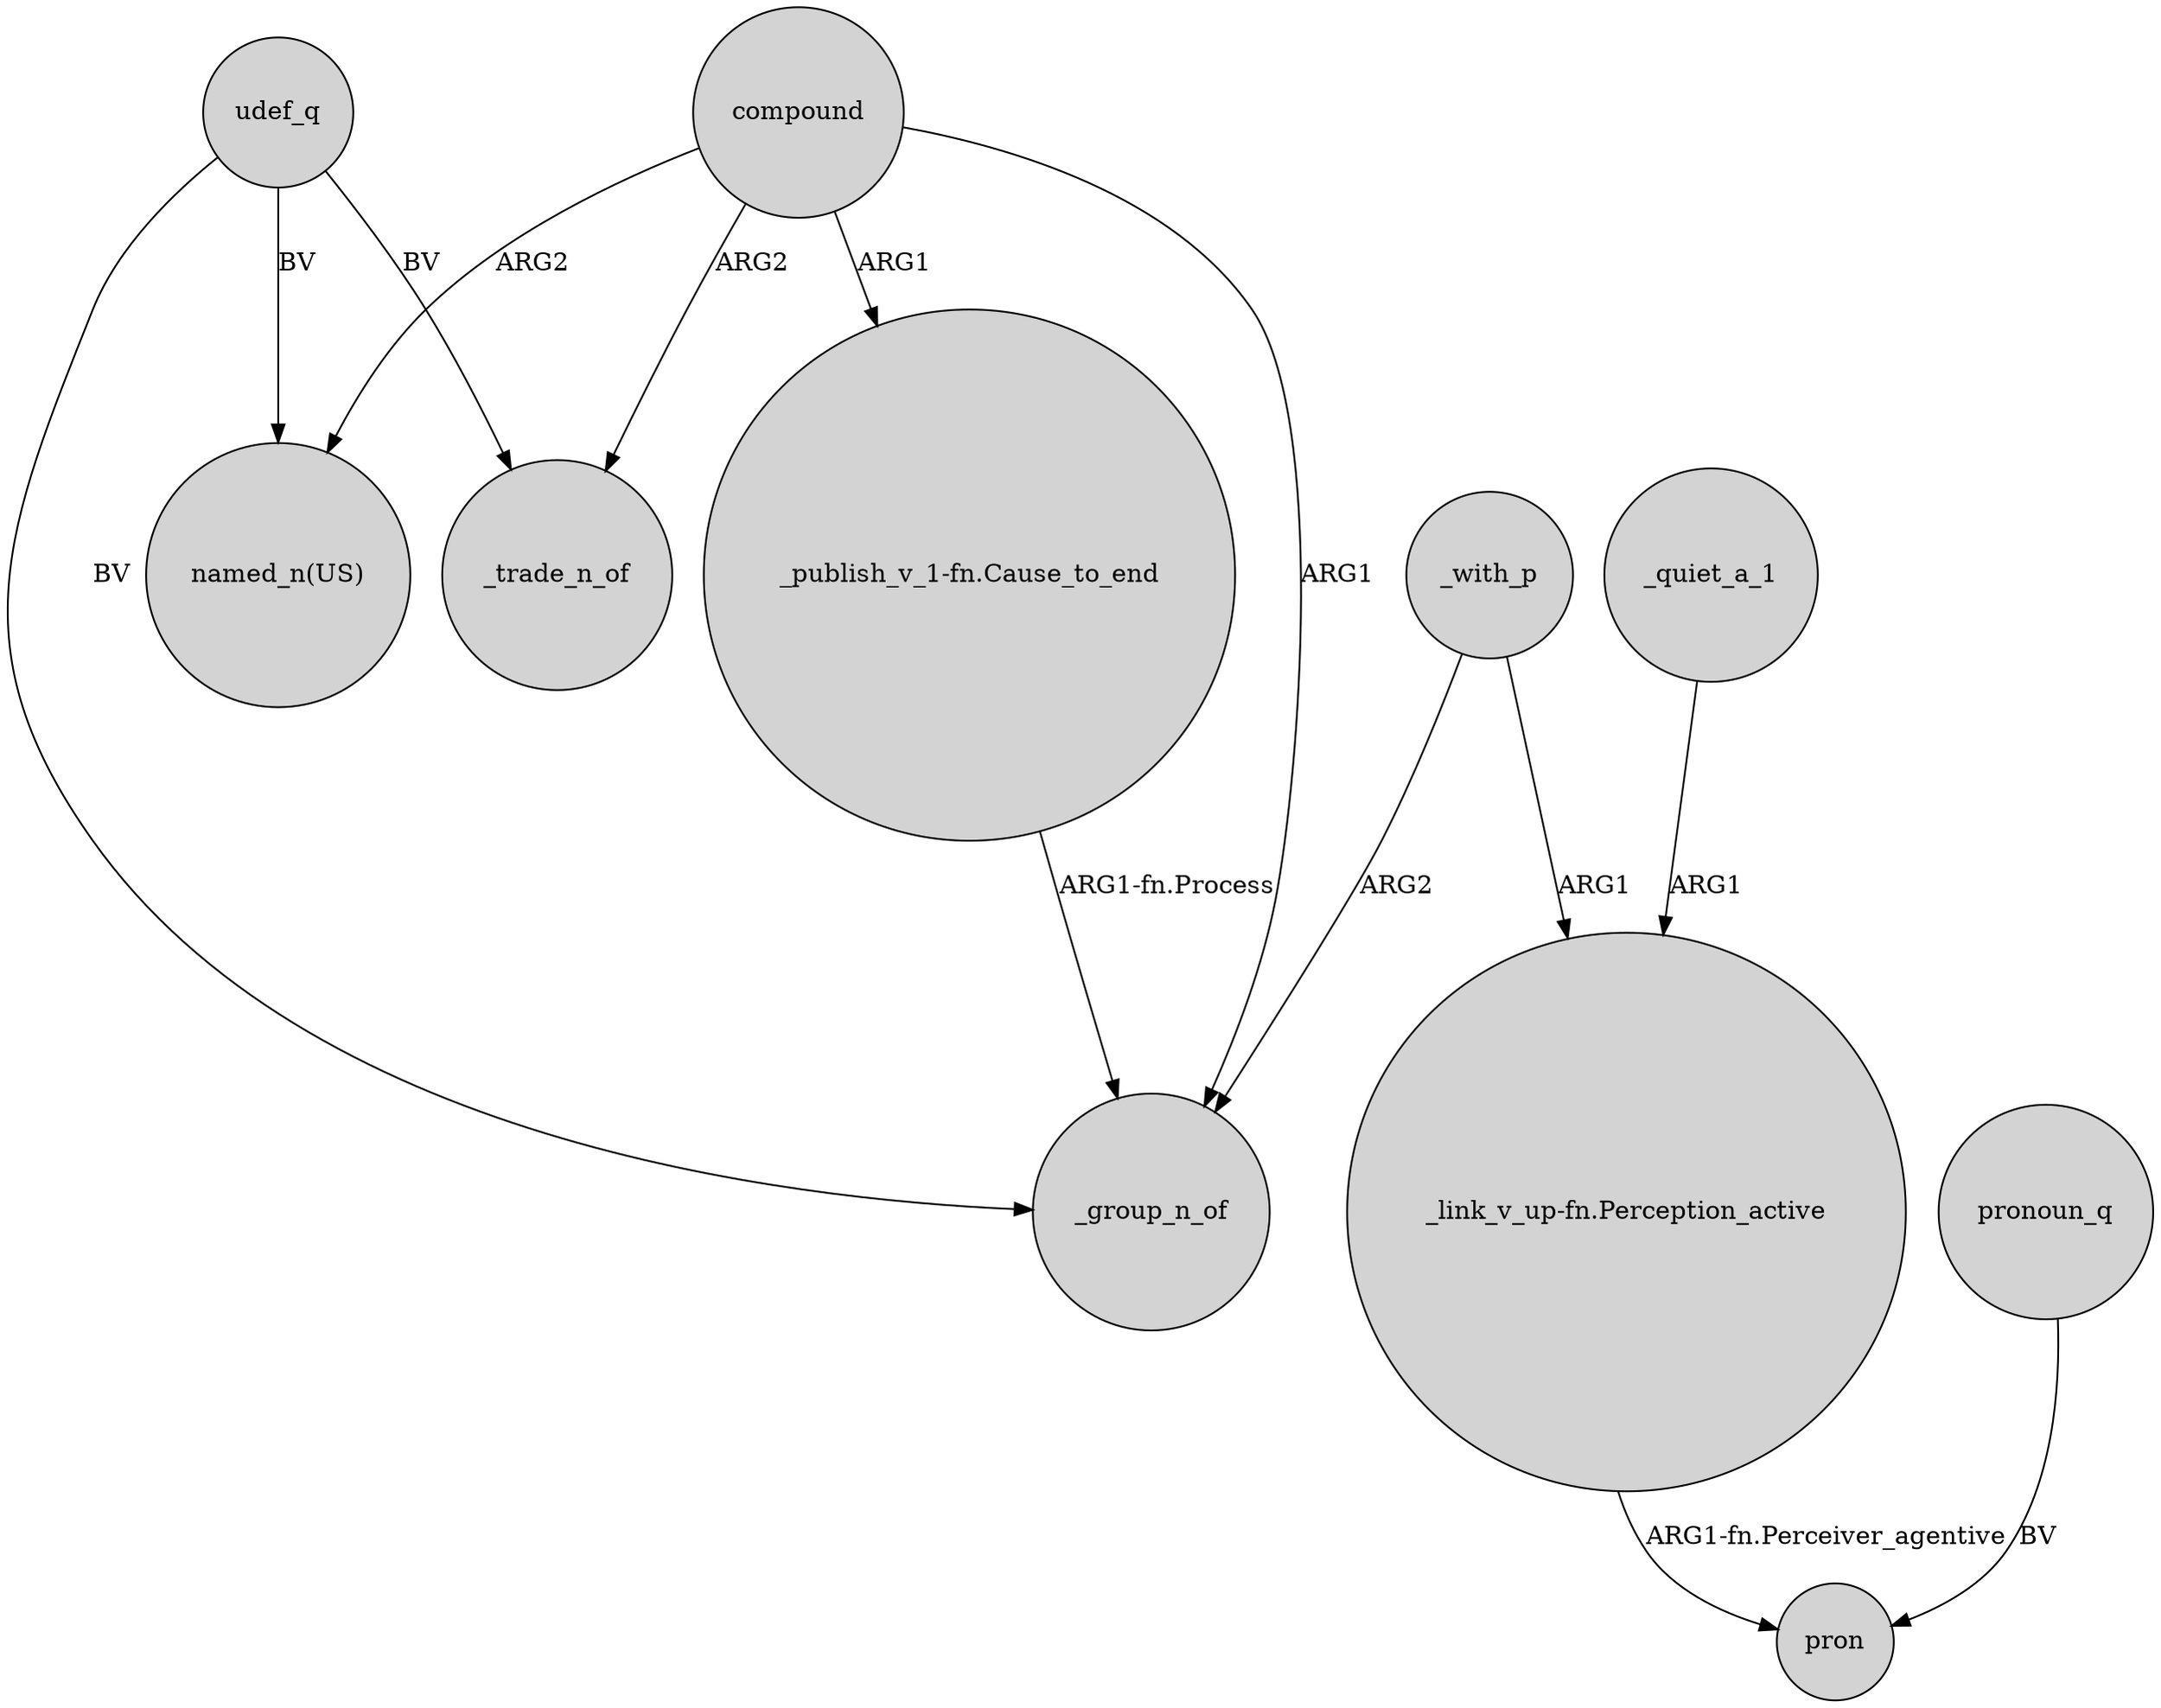 digraph {
	node [shape=circle style=filled]
	compound -> _trade_n_of [label=ARG2]
	_quiet_a_1 -> "_link_v_up-fn.Perception_active" [label=ARG1]
	compound -> "_publish_v_1-fn.Cause_to_end" [label=ARG1]
	udef_q -> _group_n_of [label=BV]
	"_publish_v_1-fn.Cause_to_end" -> _group_n_of [label="ARG1-fn.Process"]
	"_link_v_up-fn.Perception_active" -> pron [label="ARG1-fn.Perceiver_agentive"]
	compound -> _group_n_of [label=ARG1]
	compound -> "named_n(US)" [label=ARG2]
	pronoun_q -> pron [label=BV]
	_with_p -> "_link_v_up-fn.Perception_active" [label=ARG1]
	udef_q -> "named_n(US)" [label=BV]
	_with_p -> _group_n_of [label=ARG2]
	udef_q -> _trade_n_of [label=BV]
}
